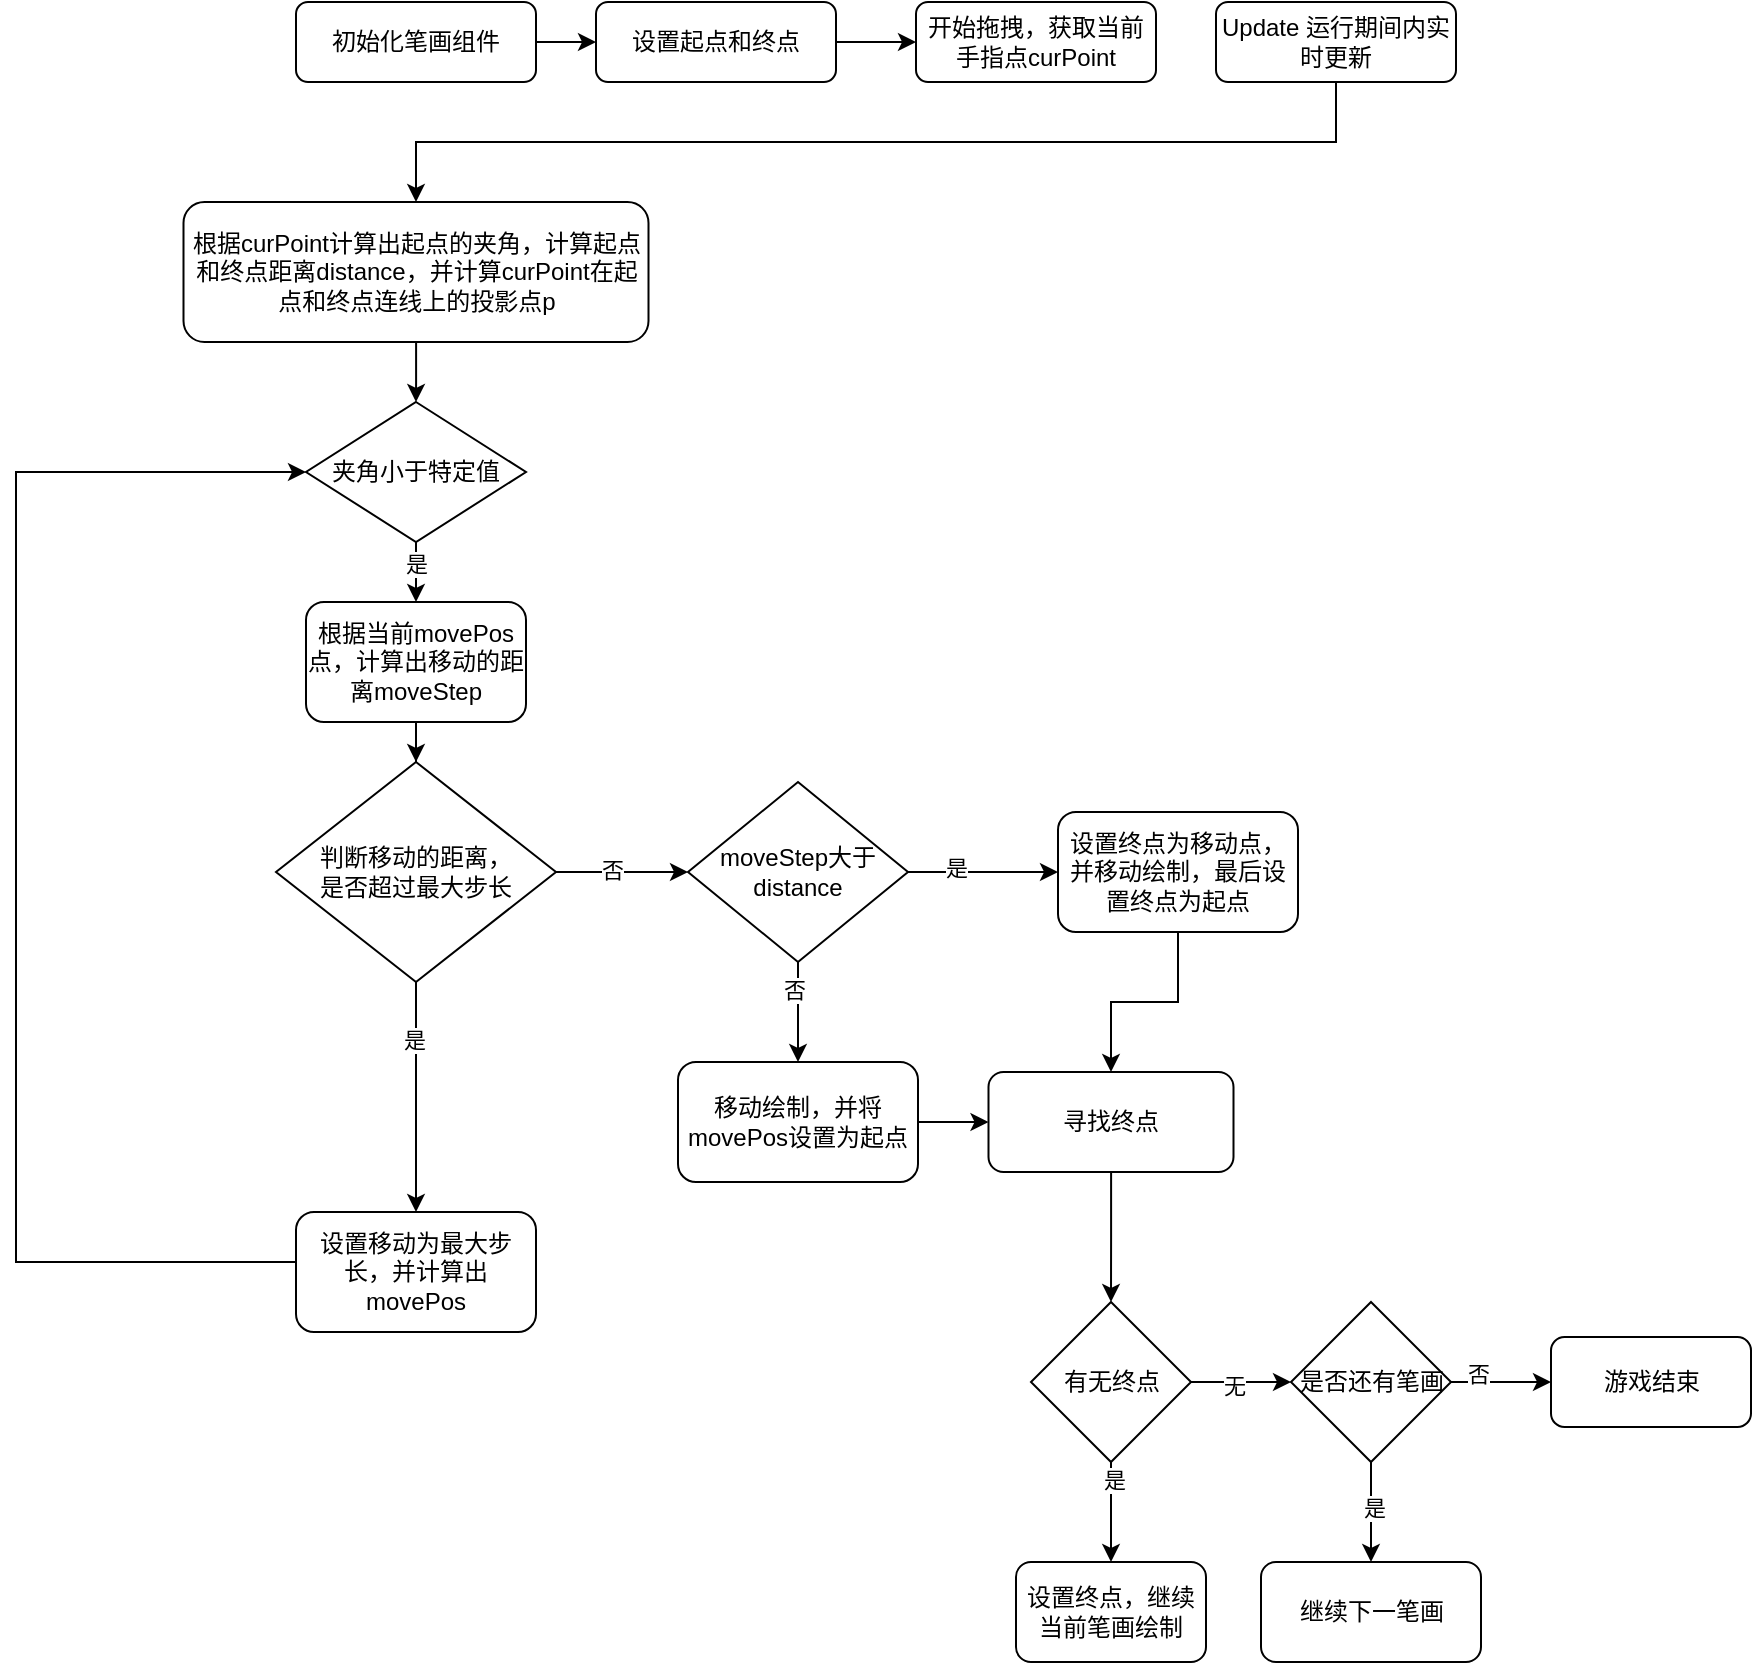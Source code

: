 <mxfile version="18.0.7" type="github">
  <diagram id="C5RBs43oDa-KdzZeNtuy" name="Page-1">
    <mxGraphModel dx="1351" dy="821" grid="1" gridSize="10" guides="1" tooltips="1" connect="1" arrows="1" fold="1" page="1" pageScale="1" pageWidth="827" pageHeight="1169" math="0" shadow="0">
      <root>
        <mxCell id="WIyWlLk6GJQsqaUBKTNV-0" />
        <mxCell id="WIyWlLk6GJQsqaUBKTNV-1" parent="WIyWlLk6GJQsqaUBKTNV-0" />
        <mxCell id="gckPt2nkg22Qsa5NMjUD-1" value="" style="edgeStyle=orthogonalEdgeStyle;rounded=0;orthogonalLoop=1;jettySize=auto;html=1;" edge="1" parent="WIyWlLk6GJQsqaUBKTNV-1" source="WIyWlLk6GJQsqaUBKTNV-3" target="gckPt2nkg22Qsa5NMjUD-0">
          <mxGeometry relative="1" as="geometry" />
        </mxCell>
        <mxCell id="WIyWlLk6GJQsqaUBKTNV-3" value="初始化笔画组件" style="rounded=1;whiteSpace=wrap;html=1;fontSize=12;glass=0;strokeWidth=1;shadow=0;" parent="WIyWlLk6GJQsqaUBKTNV-1" vertex="1">
          <mxGeometry x="160" y="80" width="120" height="40" as="geometry" />
        </mxCell>
        <mxCell id="gckPt2nkg22Qsa5NMjUD-3" value="" style="edgeStyle=orthogonalEdgeStyle;rounded=0;orthogonalLoop=1;jettySize=auto;html=1;" edge="1" parent="WIyWlLk6GJQsqaUBKTNV-1" source="gckPt2nkg22Qsa5NMjUD-0" target="gckPt2nkg22Qsa5NMjUD-2">
          <mxGeometry relative="1" as="geometry" />
        </mxCell>
        <mxCell id="gckPt2nkg22Qsa5NMjUD-0" value="设置起点和终点" style="rounded=1;whiteSpace=wrap;html=1;fontSize=12;glass=0;strokeWidth=1;shadow=0;" vertex="1" parent="WIyWlLk6GJQsqaUBKTNV-1">
          <mxGeometry x="310" y="80" width="120" height="40" as="geometry" />
        </mxCell>
        <mxCell id="gckPt2nkg22Qsa5NMjUD-2" value="开始拖拽，获取当前手指点curPoint" style="rounded=1;whiteSpace=wrap;html=1;fontSize=12;glass=0;strokeWidth=1;shadow=0;" vertex="1" parent="WIyWlLk6GJQsqaUBKTNV-1">
          <mxGeometry x="470" y="80" width="120" height="40" as="geometry" />
        </mxCell>
        <mxCell id="gckPt2nkg22Qsa5NMjUD-21" style="edgeStyle=orthogonalEdgeStyle;rounded=0;orthogonalLoop=1;jettySize=auto;html=1;entryX=0.5;entryY=0;entryDx=0;entryDy=0;" edge="1" parent="WIyWlLk6GJQsqaUBKTNV-1" source="gckPt2nkg22Qsa5NMjUD-4" target="gckPt2nkg22Qsa5NMjUD-9">
          <mxGeometry relative="1" as="geometry">
            <Array as="points">
              <mxPoint x="680" y="150" />
              <mxPoint x="220" y="150" />
            </Array>
          </mxGeometry>
        </mxCell>
        <mxCell id="gckPt2nkg22Qsa5NMjUD-4" value="Update 运行期间内实时更新" style="rounded=1;whiteSpace=wrap;html=1;fontSize=12;glass=0;strokeWidth=1;shadow=0;" vertex="1" parent="WIyWlLk6GJQsqaUBKTNV-1">
          <mxGeometry x="620" y="80" width="120" height="40" as="geometry" />
        </mxCell>
        <mxCell id="gckPt2nkg22Qsa5NMjUD-32" value="" style="edgeStyle=orthogonalEdgeStyle;rounded=0;orthogonalLoop=1;jettySize=auto;html=1;" edge="1" parent="WIyWlLk6GJQsqaUBKTNV-1" source="gckPt2nkg22Qsa5NMjUD-9" target="gckPt2nkg22Qsa5NMjUD-22">
          <mxGeometry relative="1" as="geometry" />
        </mxCell>
        <mxCell id="gckPt2nkg22Qsa5NMjUD-9" value="根据curPoint计算出起点的夹角，计算起点和终点距离distance，并计算curPoint在起点和终点连线上的投影点p" style="rounded=1;whiteSpace=wrap;html=1;fontSize=12;glass=0;strokeWidth=1;shadow=0;" vertex="1" parent="WIyWlLk6GJQsqaUBKTNV-1">
          <mxGeometry x="103.75" y="180" width="232.5" height="70" as="geometry" />
        </mxCell>
        <mxCell id="gckPt2nkg22Qsa5NMjUD-40" value="" style="edgeStyle=orthogonalEdgeStyle;rounded=0;orthogonalLoop=1;jettySize=auto;html=1;" edge="1" parent="WIyWlLk6GJQsqaUBKTNV-1" source="gckPt2nkg22Qsa5NMjUD-22" target="gckPt2nkg22Qsa5NMjUD-37">
          <mxGeometry relative="1" as="geometry" />
        </mxCell>
        <mxCell id="gckPt2nkg22Qsa5NMjUD-41" value="是" style="edgeLabel;html=1;align=center;verticalAlign=middle;resizable=0;points=[];" vertex="1" connectable="0" parent="gckPt2nkg22Qsa5NMjUD-40">
          <mxGeometry x="-0.55" relative="1" as="geometry">
            <mxPoint as="offset" />
          </mxGeometry>
        </mxCell>
        <mxCell id="gckPt2nkg22Qsa5NMjUD-22" value="夹角小于特定值" style="rhombus;whiteSpace=wrap;html=1;" vertex="1" parent="WIyWlLk6GJQsqaUBKTNV-1">
          <mxGeometry x="165" y="280" width="110" height="70" as="geometry" />
        </mxCell>
        <mxCell id="gckPt2nkg22Qsa5NMjUD-75" style="edgeStyle=orthogonalEdgeStyle;rounded=0;orthogonalLoop=1;jettySize=auto;html=1;entryX=0;entryY=0.5;entryDx=0;entryDy=0;" edge="1" parent="WIyWlLk6GJQsqaUBKTNV-1" source="gckPt2nkg22Qsa5NMjUD-24" target="gckPt2nkg22Qsa5NMjUD-22">
          <mxGeometry relative="1" as="geometry">
            <mxPoint x="60" y="320" as="targetPoint" />
            <Array as="points">
              <mxPoint x="20" y="710" />
              <mxPoint x="20" y="315" />
            </Array>
          </mxGeometry>
        </mxCell>
        <mxCell id="gckPt2nkg22Qsa5NMjUD-24" value="设置移动为最大步长，并计算出movePos" style="rounded=1;whiteSpace=wrap;html=1;" vertex="1" parent="WIyWlLk6GJQsqaUBKTNV-1">
          <mxGeometry x="160" y="685" width="120" height="60" as="geometry" />
        </mxCell>
        <mxCell id="gckPt2nkg22Qsa5NMjUD-44" value="" style="edgeStyle=orthogonalEdgeStyle;rounded=0;orthogonalLoop=1;jettySize=auto;html=1;" edge="1" parent="WIyWlLk6GJQsqaUBKTNV-1" source="gckPt2nkg22Qsa5NMjUD-30" target="gckPt2nkg22Qsa5NMjUD-24">
          <mxGeometry relative="1" as="geometry" />
        </mxCell>
        <mxCell id="gckPt2nkg22Qsa5NMjUD-45" value="是" style="edgeLabel;html=1;align=center;verticalAlign=middle;resizable=0;points=[];" vertex="1" connectable="0" parent="gckPt2nkg22Qsa5NMjUD-44">
          <mxGeometry x="-0.5" y="-1" relative="1" as="geometry">
            <mxPoint as="offset" />
          </mxGeometry>
        </mxCell>
        <mxCell id="gckPt2nkg22Qsa5NMjUD-67" style="edgeStyle=orthogonalEdgeStyle;rounded=0;orthogonalLoop=1;jettySize=auto;html=1;entryX=0;entryY=0.5;entryDx=0;entryDy=0;" edge="1" parent="WIyWlLk6GJQsqaUBKTNV-1" source="gckPt2nkg22Qsa5NMjUD-30" target="gckPt2nkg22Qsa5NMjUD-66">
          <mxGeometry relative="1" as="geometry" />
        </mxCell>
        <mxCell id="gckPt2nkg22Qsa5NMjUD-68" value="否" style="edgeLabel;html=1;align=center;verticalAlign=middle;resizable=0;points=[];" vertex="1" connectable="0" parent="gckPt2nkg22Qsa5NMjUD-67">
          <mxGeometry x="-0.173" y="1" relative="1" as="geometry">
            <mxPoint as="offset" />
          </mxGeometry>
        </mxCell>
        <mxCell id="gckPt2nkg22Qsa5NMjUD-30" value="判断移动的距离，&lt;br&gt;是否超过最大步长" style="rhombus;whiteSpace=wrap;html=1;" vertex="1" parent="WIyWlLk6GJQsqaUBKTNV-1">
          <mxGeometry x="150" y="460" width="140" height="110" as="geometry" />
        </mxCell>
        <mxCell id="gckPt2nkg22Qsa5NMjUD-43" value="" style="edgeStyle=orthogonalEdgeStyle;rounded=0;orthogonalLoop=1;jettySize=auto;html=1;" edge="1" parent="WIyWlLk6GJQsqaUBKTNV-1" source="gckPt2nkg22Qsa5NMjUD-37" target="gckPt2nkg22Qsa5NMjUD-30">
          <mxGeometry relative="1" as="geometry" />
        </mxCell>
        <mxCell id="gckPt2nkg22Qsa5NMjUD-37" value="根据当前movePos点，计算出移动的距离moveStep" style="rounded=1;whiteSpace=wrap;html=1;" vertex="1" parent="WIyWlLk6GJQsqaUBKTNV-1">
          <mxGeometry x="165" y="380" width="110" height="60" as="geometry" />
        </mxCell>
        <mxCell id="gckPt2nkg22Qsa5NMjUD-52" value="" style="edgeStyle=orthogonalEdgeStyle;rounded=0;orthogonalLoop=1;jettySize=auto;html=1;" edge="1" parent="WIyWlLk6GJQsqaUBKTNV-1" source="gckPt2nkg22Qsa5NMjUD-49" target="gckPt2nkg22Qsa5NMjUD-51">
          <mxGeometry relative="1" as="geometry" />
        </mxCell>
        <mxCell id="gckPt2nkg22Qsa5NMjUD-49" value="寻找终点" style="rounded=1;whiteSpace=wrap;html=1;" vertex="1" parent="WIyWlLk6GJQsqaUBKTNV-1">
          <mxGeometry x="506.25" y="615" width="122.5" height="50" as="geometry" />
        </mxCell>
        <mxCell id="gckPt2nkg22Qsa5NMjUD-81" value="" style="edgeStyle=orthogonalEdgeStyle;rounded=0;orthogonalLoop=1;jettySize=auto;html=1;" edge="1" parent="WIyWlLk6GJQsqaUBKTNV-1" source="gckPt2nkg22Qsa5NMjUD-51" target="gckPt2nkg22Qsa5NMjUD-56">
          <mxGeometry relative="1" as="geometry" />
        </mxCell>
        <mxCell id="gckPt2nkg22Qsa5NMjUD-83" value="无" style="edgeLabel;html=1;align=center;verticalAlign=middle;resizable=0;points=[];" vertex="1" connectable="0" parent="gckPt2nkg22Qsa5NMjUD-81">
          <mxGeometry x="-0.16" y="-2" relative="1" as="geometry">
            <mxPoint as="offset" />
          </mxGeometry>
        </mxCell>
        <mxCell id="gckPt2nkg22Qsa5NMjUD-86" value="" style="edgeStyle=orthogonalEdgeStyle;rounded=0;orthogonalLoop=1;jettySize=auto;html=1;" edge="1" parent="WIyWlLk6GJQsqaUBKTNV-1" source="gckPt2nkg22Qsa5NMjUD-51" target="gckPt2nkg22Qsa5NMjUD-85">
          <mxGeometry relative="1" as="geometry" />
        </mxCell>
        <mxCell id="gckPt2nkg22Qsa5NMjUD-87" value="是" style="edgeLabel;html=1;align=center;verticalAlign=middle;resizable=0;points=[];" vertex="1" connectable="0" parent="gckPt2nkg22Qsa5NMjUD-86">
          <mxGeometry x="-0.64" y="1" relative="1" as="geometry">
            <mxPoint as="offset" />
          </mxGeometry>
        </mxCell>
        <mxCell id="gckPt2nkg22Qsa5NMjUD-51" value="有无终点" style="rhombus;whiteSpace=wrap;html=1;" vertex="1" parent="WIyWlLk6GJQsqaUBKTNV-1">
          <mxGeometry x="527.5" y="730" width="80" height="80" as="geometry" />
        </mxCell>
        <mxCell id="gckPt2nkg22Qsa5NMjUD-58" value="" style="edgeStyle=orthogonalEdgeStyle;rounded=0;orthogonalLoop=1;jettySize=auto;html=1;" edge="1" parent="WIyWlLk6GJQsqaUBKTNV-1" source="gckPt2nkg22Qsa5NMjUD-56" target="gckPt2nkg22Qsa5NMjUD-57">
          <mxGeometry relative="1" as="geometry" />
        </mxCell>
        <mxCell id="gckPt2nkg22Qsa5NMjUD-61" value="是" style="edgeLabel;html=1;align=center;verticalAlign=middle;resizable=0;points=[];" vertex="1" connectable="0" parent="gckPt2nkg22Qsa5NMjUD-58">
          <mxGeometry x="-0.1" y="1" relative="1" as="geometry">
            <mxPoint as="offset" />
          </mxGeometry>
        </mxCell>
        <mxCell id="gckPt2nkg22Qsa5NMjUD-82" value="" style="edgeStyle=orthogonalEdgeStyle;rounded=0;orthogonalLoop=1;jettySize=auto;html=1;" edge="1" parent="WIyWlLk6GJQsqaUBKTNV-1" source="gckPt2nkg22Qsa5NMjUD-56" target="gckPt2nkg22Qsa5NMjUD-59">
          <mxGeometry relative="1" as="geometry" />
        </mxCell>
        <mxCell id="gckPt2nkg22Qsa5NMjUD-84" value="否" style="edgeLabel;html=1;align=center;verticalAlign=middle;resizable=0;points=[];" vertex="1" connectable="0" parent="gckPt2nkg22Qsa5NMjUD-82">
          <mxGeometry x="-0.48" y="4" relative="1" as="geometry">
            <mxPoint as="offset" />
          </mxGeometry>
        </mxCell>
        <mxCell id="gckPt2nkg22Qsa5NMjUD-56" value="是否还有笔画" style="rhombus;whiteSpace=wrap;html=1;" vertex="1" parent="WIyWlLk6GJQsqaUBKTNV-1">
          <mxGeometry x="657.5" y="730" width="80" height="80" as="geometry" />
        </mxCell>
        <mxCell id="gckPt2nkg22Qsa5NMjUD-57" value="继续下一笔画" style="rounded=1;whiteSpace=wrap;html=1;" vertex="1" parent="WIyWlLk6GJQsqaUBKTNV-1">
          <mxGeometry x="642.5" y="860" width="110" height="50" as="geometry" />
        </mxCell>
        <mxCell id="gckPt2nkg22Qsa5NMjUD-59" value="游戏结束" style="rounded=1;whiteSpace=wrap;html=1;" vertex="1" parent="WIyWlLk6GJQsqaUBKTNV-1">
          <mxGeometry x="787.5" y="747.5" width="100" height="45" as="geometry" />
        </mxCell>
        <mxCell id="gckPt2nkg22Qsa5NMjUD-70" value="" style="edgeStyle=orthogonalEdgeStyle;rounded=0;orthogonalLoop=1;jettySize=auto;html=1;" edge="1" parent="WIyWlLk6GJQsqaUBKTNV-1" source="gckPt2nkg22Qsa5NMjUD-66" target="gckPt2nkg22Qsa5NMjUD-69">
          <mxGeometry relative="1" as="geometry" />
        </mxCell>
        <mxCell id="gckPt2nkg22Qsa5NMjUD-76" value="是" style="edgeLabel;html=1;align=center;verticalAlign=middle;resizable=0;points=[];" vertex="1" connectable="0" parent="gckPt2nkg22Qsa5NMjUD-70">
          <mxGeometry x="-0.36" y="2" relative="1" as="geometry">
            <mxPoint as="offset" />
          </mxGeometry>
        </mxCell>
        <mxCell id="gckPt2nkg22Qsa5NMjUD-73" value="" style="edgeStyle=orthogonalEdgeStyle;rounded=0;orthogonalLoop=1;jettySize=auto;html=1;" edge="1" parent="WIyWlLk6GJQsqaUBKTNV-1" source="gckPt2nkg22Qsa5NMjUD-66" target="gckPt2nkg22Qsa5NMjUD-72">
          <mxGeometry relative="1" as="geometry" />
        </mxCell>
        <mxCell id="gckPt2nkg22Qsa5NMjUD-74" value="否" style="edgeLabel;html=1;align=center;verticalAlign=middle;resizable=0;points=[];" vertex="1" connectable="0" parent="gckPt2nkg22Qsa5NMjUD-73">
          <mxGeometry x="-0.453" y="-2" relative="1" as="geometry">
            <mxPoint as="offset" />
          </mxGeometry>
        </mxCell>
        <mxCell id="gckPt2nkg22Qsa5NMjUD-66" value="moveStep大于distance" style="rhombus;whiteSpace=wrap;html=1;" vertex="1" parent="WIyWlLk6GJQsqaUBKTNV-1">
          <mxGeometry x="356" y="470" width="110" height="90" as="geometry" />
        </mxCell>
        <mxCell id="gckPt2nkg22Qsa5NMjUD-88" style="edgeStyle=orthogonalEdgeStyle;rounded=0;orthogonalLoop=1;jettySize=auto;html=1;entryX=0.5;entryY=0;entryDx=0;entryDy=0;" edge="1" parent="WIyWlLk6GJQsqaUBKTNV-1" source="gckPt2nkg22Qsa5NMjUD-69" target="gckPt2nkg22Qsa5NMjUD-49">
          <mxGeometry relative="1" as="geometry" />
        </mxCell>
        <mxCell id="gckPt2nkg22Qsa5NMjUD-69" value="设置终点为移动点，并移动绘制，最后设置终点为起点" style="rounded=1;whiteSpace=wrap;html=1;" vertex="1" parent="WIyWlLk6GJQsqaUBKTNV-1">
          <mxGeometry x="541" y="485" width="120" height="60" as="geometry" />
        </mxCell>
        <mxCell id="gckPt2nkg22Qsa5NMjUD-77" value="" style="edgeStyle=orthogonalEdgeStyle;rounded=0;orthogonalLoop=1;jettySize=auto;html=1;" edge="1" parent="WIyWlLk6GJQsqaUBKTNV-1" source="gckPt2nkg22Qsa5NMjUD-72" target="gckPt2nkg22Qsa5NMjUD-49">
          <mxGeometry relative="1" as="geometry" />
        </mxCell>
        <mxCell id="gckPt2nkg22Qsa5NMjUD-72" value="&lt;span style=&quot;&quot;&gt;移动绘制，并将movePos设置为起点&lt;/span&gt;" style="rounded=1;whiteSpace=wrap;html=1;" vertex="1" parent="WIyWlLk6GJQsqaUBKTNV-1">
          <mxGeometry x="351" y="610" width="120" height="60" as="geometry" />
        </mxCell>
        <mxCell id="gckPt2nkg22Qsa5NMjUD-85" value="设置终点，继续当前笔画绘制" style="rounded=1;whiteSpace=wrap;html=1;" vertex="1" parent="WIyWlLk6GJQsqaUBKTNV-1">
          <mxGeometry x="520" y="860" width="95" height="50" as="geometry" />
        </mxCell>
      </root>
    </mxGraphModel>
  </diagram>
</mxfile>
